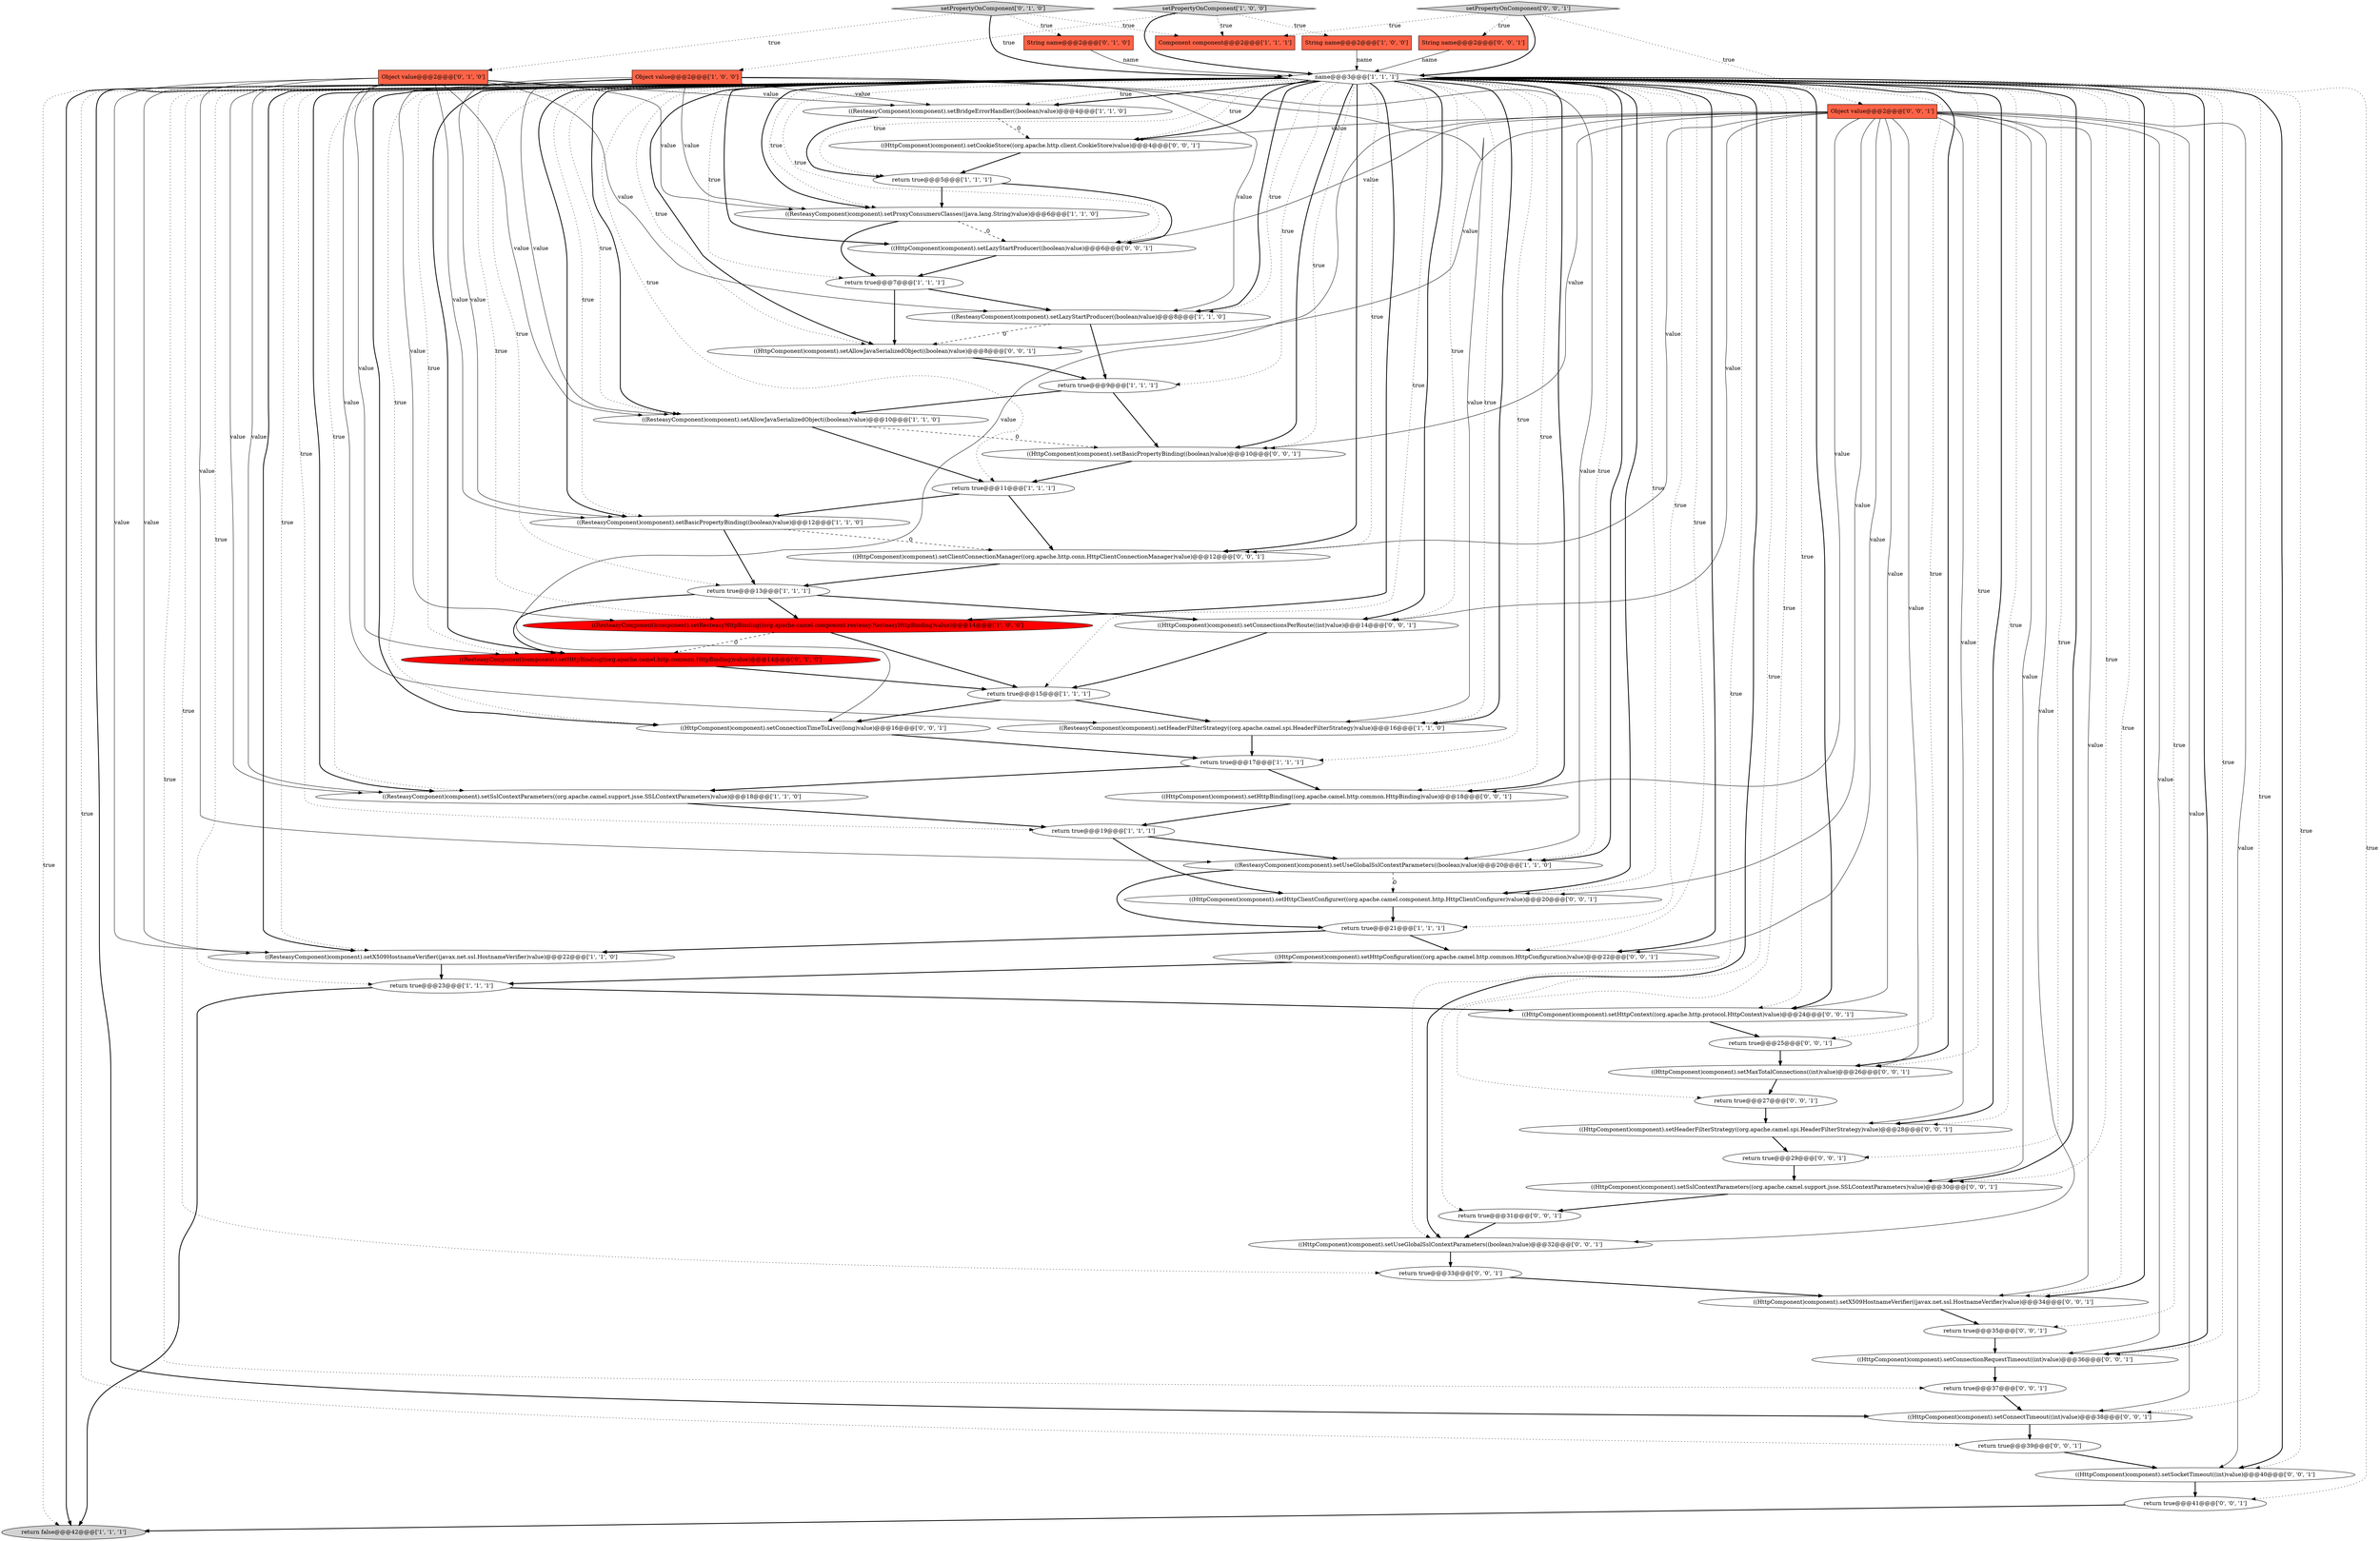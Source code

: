 digraph {
28 [style = filled, label = "setPropertyOnComponent['0', '1', '0']", fillcolor = lightgray, shape = diamond image = "AAA0AAABBB2BBB"];
53 [style = filled, label = "((HttpComponent)component).setHttpConfiguration((org.apache.camel.http.common.HttpConfiguration)value)@@@22@@@['0', '0', '1']", fillcolor = white, shape = ellipse image = "AAA0AAABBB3BBB"];
19 [style = filled, label = "return true@@@7@@@['1', '1', '1']", fillcolor = white, shape = ellipse image = "AAA0AAABBB1BBB"];
42 [style = filled, label = "((HttpComponent)component).setX509HostnameVerifier((javax.net.ssl.HostnameVerifier)value)@@@34@@@['0', '0', '1']", fillcolor = white, shape = ellipse image = "AAA0AAABBB3BBB"];
22 [style = filled, label = "setPropertyOnComponent['1', '0', '0']", fillcolor = lightgray, shape = diamond image = "AAA0AAABBB1BBB"];
35 [style = filled, label = "return true@@@35@@@['0', '0', '1']", fillcolor = white, shape = ellipse image = "AAA0AAABBB3BBB"];
55 [style = filled, label = "String name@@@2@@@['0', '0', '1']", fillcolor = tomato, shape = box image = "AAA0AAABBB3BBB"];
58 [style = filled, label = "((HttpComponent)component).setConnectionRequestTimeout((int)value)@@@36@@@['0', '0', '1']", fillcolor = white, shape = ellipse image = "AAA0AAABBB3BBB"];
26 [style = filled, label = "((ResteasyComponent)component).setHttpBinding((org.apache.camel.http.common.HttpBinding)value)@@@14@@@['0', '1', '0']", fillcolor = red, shape = ellipse image = "AAA1AAABBB2BBB"];
60 [style = filled, label = "return true@@@41@@@['0', '0', '1']", fillcolor = white, shape = ellipse image = "AAA0AAABBB3BBB"];
3 [style = filled, label = "return true@@@21@@@['1', '1', '1']", fillcolor = white, shape = ellipse image = "AAA0AAABBB1BBB"];
7 [style = filled, label = "return false@@@42@@@['1', '1', '1']", fillcolor = lightgray, shape = ellipse image = "AAA0AAABBB1BBB"];
18 [style = filled, label = "return true@@@17@@@['1', '1', '1']", fillcolor = white, shape = ellipse image = "AAA0AAABBB1BBB"];
44 [style = filled, label = "return true@@@33@@@['0', '0', '1']", fillcolor = white, shape = ellipse image = "AAA0AAABBB3BBB"];
0 [style = filled, label = "((ResteasyComponent)component).setProxyConsumersClasses((java.lang.String)value)@@@6@@@['1', '1', '0']", fillcolor = white, shape = ellipse image = "AAA0AAABBB1BBB"];
45 [style = filled, label = "((HttpComponent)component).setHttpContext((org.apache.http.protocol.HttpContext)value)@@@24@@@['0', '0', '1']", fillcolor = white, shape = ellipse image = "AAA0AAABBB3BBB"];
29 [style = filled, label = "Object value@@@2@@@['0', '1', '0']", fillcolor = tomato, shape = box image = "AAA0AAABBB2BBB"];
34 [style = filled, label = "((HttpComponent)component).setBasicPropertyBinding((boolean)value)@@@10@@@['0', '0', '1']", fillcolor = white, shape = ellipse image = "AAA0AAABBB3BBB"];
6 [style = filled, label = "return true@@@13@@@['1', '1', '1']", fillcolor = white, shape = ellipse image = "AAA0AAABBB1BBB"];
52 [style = filled, label = "((HttpComponent)component).setHttpClientConfigurer((org.apache.camel.component.http.HttpClientConfigurer)value)@@@20@@@['0', '0', '1']", fillcolor = white, shape = ellipse image = "AAA0AAABBB3BBB"];
8 [style = filled, label = "return true@@@9@@@['1', '1', '1']", fillcolor = white, shape = ellipse image = "AAA0AAABBB1BBB"];
33 [style = filled, label = "((HttpComponent)component).setSslContextParameters((org.apache.camel.support.jsse.SSLContextParameters)value)@@@30@@@['0', '0', '1']", fillcolor = white, shape = ellipse image = "AAA0AAABBB3BBB"];
1 [style = filled, label = "((ResteasyComponent)component).setAllowJavaSerializedObject((boolean)value)@@@10@@@['1', '1', '0']", fillcolor = white, shape = ellipse image = "AAA0AAABBB1BBB"];
16 [style = filled, label = "Object value@@@2@@@['1', '0', '0']", fillcolor = tomato, shape = box image = "AAA0AAABBB1BBB"];
13 [style = filled, label = "((ResteasyComponent)component).setBridgeErrorHandler((boolean)value)@@@4@@@['1', '1', '0']", fillcolor = white, shape = ellipse image = "AAA0AAABBB1BBB"];
40 [style = filled, label = "((HttpComponent)component).setHeaderFilterStrategy((org.apache.camel.spi.HeaderFilterStrategy)value)@@@28@@@['0', '0', '1']", fillcolor = white, shape = ellipse image = "AAA0AAABBB3BBB"];
56 [style = filled, label = "((HttpComponent)component).setLazyStartProducer((boolean)value)@@@6@@@['0', '0', '1']", fillcolor = white, shape = ellipse image = "AAA0AAABBB3BBB"];
46 [style = filled, label = "((HttpComponent)component).setUseGlobalSslContextParameters((boolean)value)@@@32@@@['0', '0', '1']", fillcolor = white, shape = ellipse image = "AAA0AAABBB3BBB"];
30 [style = filled, label = "((HttpComponent)component).setConnectionsPerRoute((int)value)@@@14@@@['0', '0', '1']", fillcolor = white, shape = ellipse image = "AAA0AAABBB3BBB"];
43 [style = filled, label = "return true@@@37@@@['0', '0', '1']", fillcolor = white, shape = ellipse image = "AAA0AAABBB3BBB"];
48 [style = filled, label = "return true@@@29@@@['0', '0', '1']", fillcolor = white, shape = ellipse image = "AAA0AAABBB3BBB"];
51 [style = filled, label = "return true@@@27@@@['0', '0', '1']", fillcolor = white, shape = ellipse image = "AAA0AAABBB3BBB"];
23 [style = filled, label = "Component component@@@2@@@['1', '1', '1']", fillcolor = tomato, shape = box image = "AAA0AAABBB1BBB"];
41 [style = filled, label = "((HttpComponent)component).setConnectTimeout((int)value)@@@38@@@['0', '0', '1']", fillcolor = white, shape = ellipse image = "AAA0AAABBB3BBB"];
4 [style = filled, label = "((ResteasyComponent)component).setSslContextParameters((org.apache.camel.support.jsse.SSLContextParameters)value)@@@18@@@['1', '1', '0']", fillcolor = white, shape = ellipse image = "AAA0AAABBB1BBB"];
21 [style = filled, label = "String name@@@2@@@['1', '0', '0']", fillcolor = tomato, shape = box image = "AAA0AAABBB1BBB"];
15 [style = filled, label = "((ResteasyComponent)component).setResteasyHttpBinding((org.apache.camel.component.resteasy.ResteasyHttpBinding)value)@@@14@@@['1', '0', '0']", fillcolor = red, shape = ellipse image = "AAA1AAABBB1BBB"];
25 [style = filled, label = "return true@@@11@@@['1', '1', '1']", fillcolor = white, shape = ellipse image = "AAA0AAABBB1BBB"];
11 [style = filled, label = "return true@@@19@@@['1', '1', '1']", fillcolor = white, shape = ellipse image = "AAA0AAABBB1BBB"];
17 [style = filled, label = "return true@@@5@@@['1', '1', '1']", fillcolor = white, shape = ellipse image = "AAA0AAABBB1BBB"];
50 [style = filled, label = "((HttpComponent)component).setConnectionTimeToLive((long)value)@@@16@@@['0', '0', '1']", fillcolor = white, shape = ellipse image = "AAA0AAABBB3BBB"];
5 [style = filled, label = "((ResteasyComponent)component).setBasicPropertyBinding((boolean)value)@@@12@@@['1', '1', '0']", fillcolor = white, shape = ellipse image = "AAA0AAABBB1BBB"];
47 [style = filled, label = "return true@@@39@@@['0', '0', '1']", fillcolor = white, shape = ellipse image = "AAA0AAABBB3BBB"];
20 [style = filled, label = "name@@@3@@@['1', '1', '1']", fillcolor = white, shape = diamond image = "AAA0AAABBB1BBB"];
38 [style = filled, label = "((HttpComponent)component).setAllowJavaSerializedObject((boolean)value)@@@8@@@['0', '0', '1']", fillcolor = white, shape = ellipse image = "AAA0AAABBB3BBB"];
27 [style = filled, label = "String name@@@2@@@['0', '1', '0']", fillcolor = tomato, shape = box image = "AAA0AAABBB2BBB"];
2 [style = filled, label = "((ResteasyComponent)component).setUseGlobalSslContextParameters((boolean)value)@@@20@@@['1', '1', '0']", fillcolor = white, shape = ellipse image = "AAA0AAABBB1BBB"];
14 [style = filled, label = "((ResteasyComponent)component).setLazyStartProducer((boolean)value)@@@8@@@['1', '1', '0']", fillcolor = white, shape = ellipse image = "AAA0AAABBB1BBB"];
36 [style = filled, label = "return true@@@31@@@['0', '0', '1']", fillcolor = white, shape = ellipse image = "AAA0AAABBB3BBB"];
49 [style = filled, label = "((HttpComponent)component).setClientConnectionManager((org.apache.http.conn.HttpClientConnectionManager)value)@@@12@@@['0', '0', '1']", fillcolor = white, shape = ellipse image = "AAA0AAABBB3BBB"];
12 [style = filled, label = "return true@@@15@@@['1', '1', '1']", fillcolor = white, shape = ellipse image = "AAA0AAABBB1BBB"];
57 [style = filled, label = "((HttpComponent)component).setSocketTimeout((int)value)@@@40@@@['0', '0', '1']", fillcolor = white, shape = ellipse image = "AAA0AAABBB3BBB"];
32 [style = filled, label = "((HttpComponent)component).setHttpBinding((org.apache.camel.http.common.HttpBinding)value)@@@18@@@['0', '0', '1']", fillcolor = white, shape = ellipse image = "AAA0AAABBB3BBB"];
59 [style = filled, label = "Object value@@@2@@@['0', '0', '1']", fillcolor = tomato, shape = box image = "AAA0AAABBB3BBB"];
39 [style = filled, label = "((HttpComponent)component).setMaxTotalConnections((int)value)@@@26@@@['0', '0', '1']", fillcolor = white, shape = ellipse image = "AAA0AAABBB3BBB"];
9 [style = filled, label = "((ResteasyComponent)component).setHeaderFilterStrategy((org.apache.camel.spi.HeaderFilterStrategy)value)@@@16@@@['1', '1', '0']", fillcolor = white, shape = ellipse image = "AAA0AAABBB1BBB"];
37 [style = filled, label = "setPropertyOnComponent['0', '0', '1']", fillcolor = lightgray, shape = diamond image = "AAA0AAABBB3BBB"];
54 [style = filled, label = "return true@@@25@@@['0', '0', '1']", fillcolor = white, shape = ellipse image = "AAA0AAABBB3BBB"];
24 [style = filled, label = "return true@@@23@@@['1', '1', '1']", fillcolor = white, shape = ellipse image = "AAA0AAABBB1BBB"];
31 [style = filled, label = "((HttpComponent)component).setCookieStore((org.apache.http.client.CookieStore)value)@@@4@@@['0', '0', '1']", fillcolor = white, shape = ellipse image = "AAA0AAABBB3BBB"];
10 [style = filled, label = "((ResteasyComponent)component).setX509HostnameVerifier((javax.net.ssl.HostnameVerifier)value)@@@22@@@['1', '1', '0']", fillcolor = white, shape = ellipse image = "AAA0AAABBB1BBB"];
25->49 [style = bold, label=""];
59->52 [style = solid, label="value"];
29->13 [style = solid, label="value"];
16->15 [style = solid, label="value"];
20->57 [style = bold, label=""];
20->58 [style = bold, label=""];
20->11 [style = dotted, label="true"];
20->9 [style = bold, label=""];
28->20 [style = bold, label=""];
59->30 [style = solid, label="value"];
20->26 [style = bold, label=""];
10->24 [style = bold, label=""];
20->0 [style = dotted, label="true"];
20->0 [style = bold, label=""];
20->36 [style = dotted, label="true"];
20->41 [style = dotted, label="true"];
12->9 [style = bold, label=""];
20->40 [style = dotted, label="true"];
59->58 [style = solid, label="value"];
20->56 [style = dotted, label="true"];
8->1 [style = bold, label=""];
13->17 [style = bold, label=""];
59->39 [style = solid, label="value"];
26->12 [style = bold, label=""];
20->42 [style = dotted, label="true"];
20->57 [style = dotted, label="true"];
39->51 [style = bold, label=""];
20->43 [style = dotted, label="true"];
20->30 [style = dotted, label="true"];
29->10 [style = solid, label="value"];
20->31 [style = dotted, label="true"];
22->16 [style = dotted, label="true"];
59->41 [style = solid, label="value"];
20->49 [style = dotted, label="true"];
18->32 [style = bold, label=""];
20->18 [style = dotted, label="true"];
20->13 [style = dotted, label="true"];
28->27 [style = dotted, label="true"];
32->11 [style = bold, label=""];
16->2 [style = solid, label="value"];
20->15 [style = bold, label=""];
20->34 [style = dotted, label="true"];
20->45 [style = bold, label=""];
20->15 [style = dotted, label="true"];
5->49 [style = dashed, label="0"];
8->34 [style = bold, label=""];
29->26 [style = solid, label="value"];
16->14 [style = solid, label="value"];
59->49 [style = solid, label="value"];
37->55 [style = dotted, label="true"];
20->58 [style = dotted, label="true"];
22->23 [style = dotted, label="true"];
29->2 [style = solid, label="value"];
20->24 [style = dotted, label="true"];
16->10 [style = solid, label="value"];
0->19 [style = bold, label=""];
20->34 [style = bold, label=""];
50->18 [style = bold, label=""];
20->26 [style = dotted, label="true"];
1->34 [style = dashed, label="0"];
21->20 [style = solid, label="name"];
20->60 [style = dotted, label="true"];
59->50 [style = solid, label="value"];
57->60 [style = bold, label=""];
29->1 [style = solid, label="value"];
20->14 [style = bold, label=""];
20->31 [style = bold, label=""];
20->38 [style = bold, label=""];
20->52 [style = bold, label=""];
20->47 [style = dotted, label="true"];
3->53 [style = bold, label=""];
20->5 [style = dotted, label="true"];
28->29 [style = dotted, label="true"];
3->10 [style = bold, label=""];
47->57 [style = bold, label=""];
36->46 [style = bold, label=""];
20->41 [style = bold, label=""];
5->6 [style = bold, label=""];
18->4 [style = bold, label=""];
22->20 [style = bold, label=""];
59->42 [style = solid, label="value"];
13->31 [style = dashed, label="0"];
33->36 [style = bold, label=""];
20->10 [style = dotted, label="true"];
53->24 [style = bold, label=""];
20->39 [style = bold, label=""];
48->33 [style = bold, label=""];
15->26 [style = dashed, label="0"];
59->56 [style = solid, label="value"];
20->3 [style = dotted, label="true"];
28->23 [style = dotted, label="true"];
14->8 [style = bold, label=""];
59->45 [style = solid, label="value"];
16->0 [style = solid, label="value"];
20->48 [style = dotted, label="true"];
16->1 [style = solid, label="value"];
15->12 [style = bold, label=""];
20->7 [style = bold, label=""];
24->7 [style = bold, label=""];
19->38 [style = bold, label=""];
20->6 [style = dotted, label="true"];
16->13 [style = solid, label="value"];
20->50 [style = dotted, label="true"];
20->38 [style = dotted, label="true"];
46->44 [style = bold, label=""];
22->21 [style = dotted, label="true"];
20->35 [style = dotted, label="true"];
44->42 [style = bold, label=""];
29->4 [style = solid, label="value"];
20->25 [style = dotted, label="true"];
20->13 [style = bold, label=""];
6->26 [style = bold, label=""];
20->9 [style = dotted, label="true"];
58->43 [style = bold, label=""];
0->56 [style = dashed, label="0"];
59->34 [style = solid, label="value"];
20->51 [style = dotted, label="true"];
20->17 [style = dotted, label="true"];
2->3 [style = bold, label=""];
20->52 [style = dotted, label="true"];
20->14 [style = dotted, label="true"];
59->53 [style = solid, label="value"];
20->7 [style = dotted, label="true"];
20->1 [style = bold, label=""];
20->39 [style = dotted, label="true"];
6->15 [style = bold, label=""];
24->45 [style = bold, label=""];
59->57 [style = solid, label="value"];
54->39 [style = bold, label=""];
51->40 [style = bold, label=""];
20->54 [style = dotted, label="true"];
29->9 [style = solid, label="value"];
20->53 [style = dotted, label="true"];
16->9 [style = solid, label="value"];
20->46 [style = dotted, label="true"];
20->44 [style = dotted, label="true"];
17->0 [style = bold, label=""];
20->1 [style = dotted, label="true"];
20->33 [style = dotted, label="true"];
19->14 [style = bold, label=""];
9->18 [style = bold, label=""];
30->12 [style = bold, label=""];
37->59 [style = dotted, label="true"];
20->4 [style = dotted, label="true"];
16->4 [style = solid, label="value"];
14->38 [style = dashed, label="0"];
35->58 [style = bold, label=""];
20->42 [style = bold, label=""];
20->49 [style = bold, label=""];
25->5 [style = bold, label=""];
43->41 [style = bold, label=""];
20->19 [style = dotted, label="true"];
38->8 [style = bold, label=""];
41->47 [style = bold, label=""];
31->17 [style = bold, label=""];
16->5 [style = solid, label="value"];
29->0 [style = solid, label="value"];
1->25 [style = bold, label=""];
49->6 [style = bold, label=""];
59->33 [style = solid, label="value"];
20->50 [style = bold, label=""];
59->31 [style = solid, label="value"];
12->50 [style = bold, label=""];
34->25 [style = bold, label=""];
40->48 [style = bold, label=""];
20->56 [style = bold, label=""];
27->20 [style = solid, label="name"];
59->46 [style = solid, label="value"];
20->8 [style = dotted, label="true"];
20->46 [style = bold, label=""];
37->20 [style = bold, label=""];
20->32 [style = bold, label=""];
11->52 [style = bold, label=""];
2->52 [style = dashed, label="0"];
20->53 [style = bold, label=""];
20->45 [style = dotted, label="true"];
11->2 [style = bold, label=""];
20->33 [style = bold, label=""];
20->4 [style = bold, label=""];
20->5 [style = bold, label=""];
20->10 [style = bold, label=""];
20->2 [style = bold, label=""];
45->54 [style = bold, label=""];
42->35 [style = bold, label=""];
59->32 [style = solid, label="value"];
20->40 [style = bold, label=""];
59->38 [style = solid, label="value"];
29->14 [style = solid, label="value"];
60->7 [style = bold, label=""];
29->5 [style = solid, label="value"];
56->19 [style = bold, label=""];
20->2 [style = dotted, label="true"];
52->3 [style = bold, label=""];
20->12 [style = dotted, label="true"];
59->40 [style = solid, label="value"];
37->23 [style = dotted, label="true"];
17->56 [style = bold, label=""];
4->11 [style = bold, label=""];
20->30 [style = bold, label=""];
20->32 [style = dotted, label="true"];
55->20 [style = solid, label="name"];
6->30 [style = bold, label=""];
}
